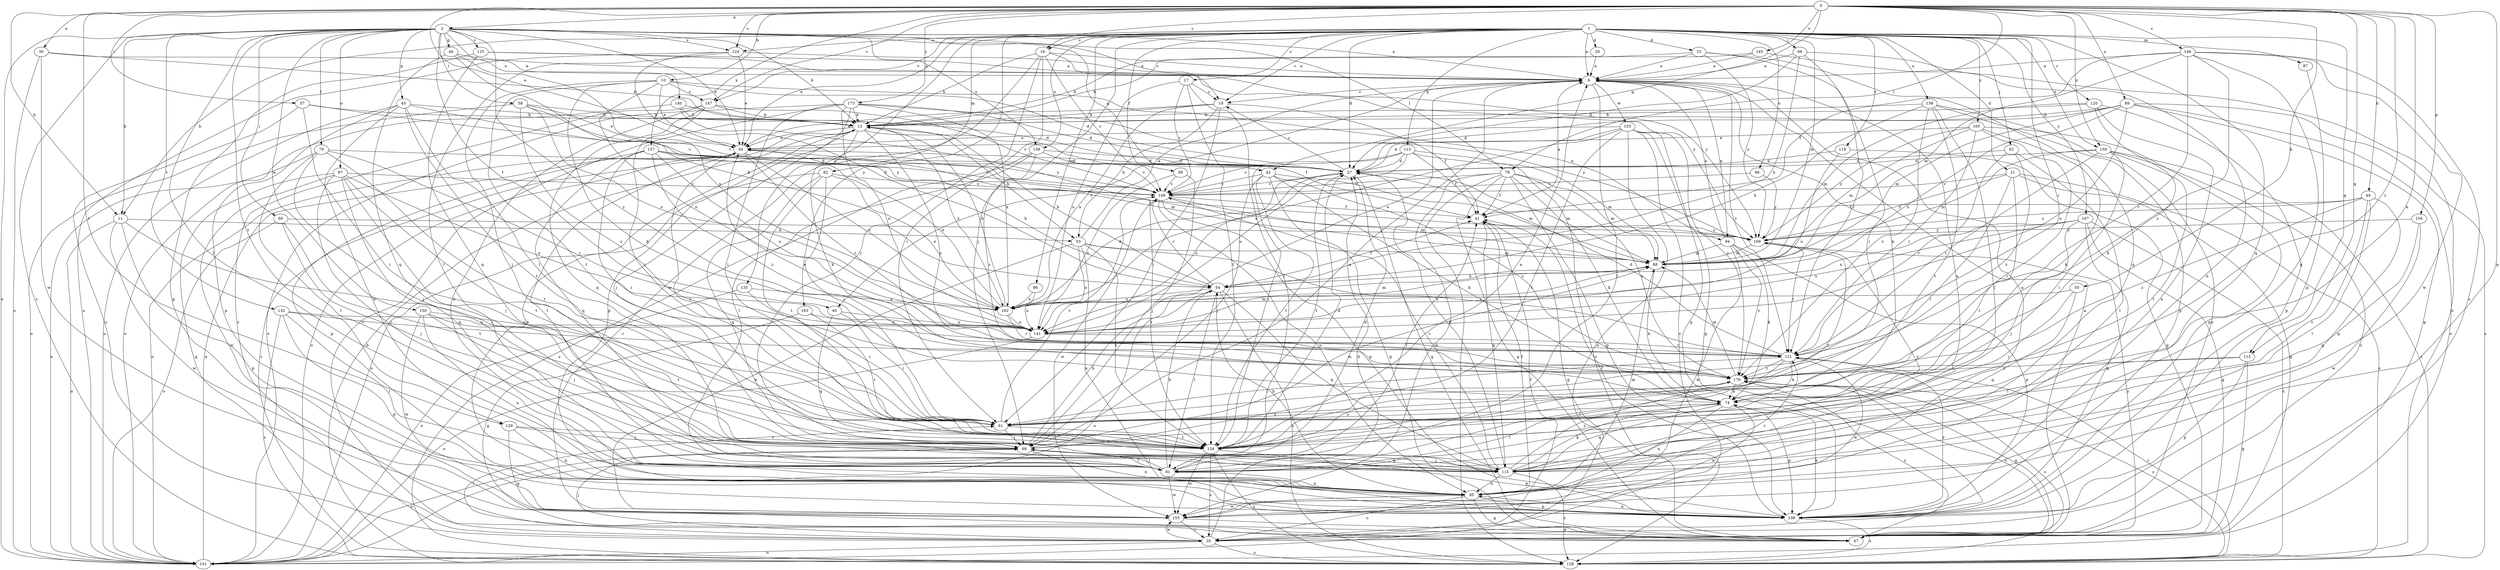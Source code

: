strict digraph  {
0;
1;
2;
6;
10;
11;
13;
16;
17;
19;
20;
21;
23;
26;
27;
30;
34;
38;
40;
41;
42;
45;
46;
47;
49;
50;
53;
54;
57;
58;
60;
61;
62;
66;
68;
74;
78;
79;
81;
82;
86;
87;
88;
89;
94;
95;
96;
97;
101;
104;
108;
112;
113;
115;
118;
120;
121;
124;
125;
128;
129;
132;
134;
135;
138;
139;
140;
141;
145;
146;
147;
148;
150;
153;
155;
157;
159;
162;
163;
165;
167;
169;
173;
176;
0 -> 2  [label=a];
0 -> 10  [label=b];
0 -> 11  [label=b];
0 -> 16  [label=c];
0 -> 30  [label=e];
0 -> 34  [label=e];
0 -> 42  [label=g];
0 -> 49  [label=h];
0 -> 50  [label=h];
0 -> 57  [label=i];
0 -> 74  [label=k];
0 -> 78  [label=l];
0 -> 89  [label=n];
0 -> 104  [label=p];
0 -> 108  [label=p];
0 -> 112  [label=q];
0 -> 124  [label=s];
0 -> 129  [label=t];
0 -> 145  [label=v];
0 -> 146  [label=v];
0 -> 147  [label=v];
0 -> 157  [label=x];
0 -> 159  [label=x];
0 -> 173  [label=z];
0 -> 176  [label=z];
1 -> 6  [label=a];
1 -> 11  [label=b];
1 -> 16  [label=c];
1 -> 17  [label=c];
1 -> 19  [label=c];
1 -> 21  [label=d];
1 -> 23  [label=d];
1 -> 26  [label=d];
1 -> 27  [label=d];
1 -> 34  [label=e];
1 -> 38  [label=f];
1 -> 62  [label=j];
1 -> 66  [label=j];
1 -> 68  [label=j];
1 -> 82  [label=m];
1 -> 86  [label=m];
1 -> 87  [label=m];
1 -> 88  [label=m];
1 -> 96  [label=o];
1 -> 112  [label=q];
1 -> 113  [label=q];
1 -> 115  [label=q];
1 -> 118  [label=r];
1 -> 120  [label=r];
1 -> 121  [label=r];
1 -> 124  [label=s];
1 -> 135  [label=u];
1 -> 138  [label=u];
1 -> 139  [label=u];
1 -> 147  [label=v];
1 -> 159  [label=x];
1 -> 163  [label=y];
1 -> 165  [label=y];
1 -> 167  [label=y];
2 -> 6  [label=a];
2 -> 11  [label=b];
2 -> 13  [label=b];
2 -> 19  [label=c];
2 -> 34  [label=e];
2 -> 40  [label=f];
2 -> 42  [label=g];
2 -> 45  [label=g];
2 -> 46  [label=g];
2 -> 58  [label=i];
2 -> 60  [label=i];
2 -> 78  [label=l];
2 -> 79  [label=l];
2 -> 81  [label=l];
2 -> 97  [label=o];
2 -> 101  [label=o];
2 -> 124  [label=s];
2 -> 125  [label=s];
2 -> 128  [label=s];
2 -> 129  [label=t];
2 -> 132  [label=t];
2 -> 139  [label=u];
2 -> 140  [label=u];
2 -> 150  [label=w];
2 -> 176  [label=z];
6 -> 19  [label=c];
6 -> 40  [label=f];
6 -> 74  [label=k];
6 -> 81  [label=l];
6 -> 94  [label=n];
6 -> 121  [label=r];
6 -> 153  [label=w];
10 -> 27  [label=d];
10 -> 34  [label=e];
10 -> 68  [label=j];
10 -> 74  [label=k];
10 -> 94  [label=n];
10 -> 134  [label=t];
10 -> 141  [label=u];
10 -> 147  [label=v];
11 -> 53  [label=h];
11 -> 61  [label=i];
11 -> 101  [label=o];
11 -> 108  [label=p];
11 -> 155  [label=w];
13 -> 34  [label=e];
13 -> 41  [label=f];
13 -> 53  [label=h];
13 -> 68  [label=j];
13 -> 74  [label=k];
13 -> 101  [label=o];
13 -> 108  [label=p];
13 -> 162  [label=x];
13 -> 176  [label=z];
16 -> 6  [label=a];
16 -> 13  [label=b];
16 -> 61  [label=i];
16 -> 68  [label=j];
16 -> 148  [label=v];
16 -> 155  [label=w];
16 -> 169  [label=y];
17 -> 19  [label=c];
17 -> 81  [label=l];
17 -> 134  [label=t];
17 -> 141  [label=u];
17 -> 148  [label=v];
19 -> 13  [label=b];
19 -> 34  [label=e];
19 -> 41  [label=f];
19 -> 53  [label=h];
19 -> 61  [label=i];
19 -> 162  [label=x];
20 -> 27  [label=d];
20 -> 41  [label=f];
20 -> 61  [label=i];
20 -> 68  [label=j];
20 -> 101  [label=o];
20 -> 128  [label=s];
20 -> 155  [label=w];
20 -> 176  [label=z];
21 -> 47  [label=g];
21 -> 61  [label=i];
21 -> 128  [label=s];
21 -> 134  [label=t];
21 -> 148  [label=v];
21 -> 169  [label=y];
23 -> 6  [label=a];
23 -> 13  [label=b];
23 -> 61  [label=i];
23 -> 115  [label=q];
23 -> 169  [label=y];
26 -> 6  [label=a];
27 -> 19  [label=c];
27 -> 47  [label=g];
27 -> 88  [label=m];
27 -> 134  [label=t];
27 -> 141  [label=u];
27 -> 148  [label=v];
30 -> 6  [label=a];
30 -> 13  [label=b];
30 -> 101  [label=o];
30 -> 155  [label=w];
34 -> 27  [label=d];
34 -> 81  [label=l];
34 -> 88  [label=m];
34 -> 101  [label=o];
34 -> 121  [label=r];
34 -> 128  [label=s];
34 -> 134  [label=t];
34 -> 162  [label=x];
38 -> 68  [label=j];
38 -> 141  [label=u];
38 -> 148  [label=v];
40 -> 61  [label=i];
40 -> 115  [label=q];
40 -> 141  [label=u];
41 -> 6  [label=a];
41 -> 47  [label=g];
41 -> 115  [label=q];
41 -> 169  [label=y];
42 -> 47  [label=g];
42 -> 68  [label=j];
42 -> 74  [label=k];
42 -> 88  [label=m];
42 -> 134  [label=t];
42 -> 148  [label=v];
42 -> 176  [label=z];
45 -> 13  [label=b];
45 -> 61  [label=i];
45 -> 95  [label=n];
45 -> 101  [label=o];
45 -> 108  [label=p];
45 -> 134  [label=t];
45 -> 169  [label=y];
46 -> 6  [label=a];
46 -> 54  [label=h];
46 -> 115  [label=q];
46 -> 162  [label=x];
47 -> 6  [label=a];
47 -> 169  [label=y];
47 -> 176  [label=z];
49 -> 41  [label=f];
49 -> 81  [label=l];
49 -> 115  [label=q];
49 -> 134  [label=t];
49 -> 169  [label=y];
49 -> 176  [label=z];
50 -> 61  [label=i];
50 -> 115  [label=q];
50 -> 162  [label=x];
53 -> 6  [label=a];
53 -> 88  [label=m];
53 -> 95  [label=n];
53 -> 121  [label=r];
53 -> 134  [label=t];
53 -> 141  [label=u];
53 -> 155  [label=w];
54 -> 13  [label=b];
54 -> 41  [label=f];
54 -> 81  [label=l];
54 -> 101  [label=o];
54 -> 115  [label=q];
54 -> 128  [label=s];
54 -> 148  [label=v];
54 -> 162  [label=x];
57 -> 13  [label=b];
57 -> 20  [label=c];
57 -> 61  [label=i];
57 -> 148  [label=v];
58 -> 13  [label=b];
58 -> 34  [label=e];
58 -> 101  [label=o];
58 -> 148  [label=v];
58 -> 162  [label=x];
58 -> 176  [label=z];
60 -> 68  [label=j];
60 -> 101  [label=o];
60 -> 134  [label=t];
60 -> 169  [label=y];
61 -> 68  [label=j];
61 -> 134  [label=t];
61 -> 148  [label=v];
62 -> 27  [label=d];
62 -> 81  [label=l];
62 -> 121  [label=r];
62 -> 176  [label=z];
66 -> 6  [label=a];
66 -> 27  [label=d];
66 -> 54  [label=h];
66 -> 121  [label=r];
66 -> 128  [label=s];
68 -> 6  [label=a];
68 -> 54  [label=h];
68 -> 81  [label=l];
68 -> 88  [label=m];
68 -> 95  [label=n];
68 -> 101  [label=o];
68 -> 115  [label=q];
68 -> 176  [label=z];
74 -> 61  [label=i];
74 -> 81  [label=l];
74 -> 95  [label=n];
74 -> 108  [label=p];
74 -> 115  [label=q];
74 -> 155  [label=w];
78 -> 41  [label=f];
78 -> 47  [label=g];
78 -> 74  [label=k];
78 -> 88  [label=m];
78 -> 108  [label=p];
78 -> 128  [label=s];
78 -> 148  [label=v];
78 -> 155  [label=w];
78 -> 176  [label=z];
79 -> 27  [label=d];
79 -> 68  [label=j];
79 -> 81  [label=l];
79 -> 101  [label=o];
79 -> 121  [label=r];
79 -> 134  [label=t];
81 -> 27  [label=d];
81 -> 41  [label=f];
81 -> 54  [label=h];
81 -> 68  [label=j];
81 -> 95  [label=n];
81 -> 155  [label=w];
82 -> 61  [label=i];
82 -> 101  [label=o];
82 -> 115  [label=q];
82 -> 134  [label=t];
82 -> 148  [label=v];
82 -> 162  [label=x];
86 -> 141  [label=u];
86 -> 162  [label=x];
87 -> 108  [label=p];
88 -> 54  [label=h];
88 -> 74  [label=k];
89 -> 13  [label=b];
89 -> 27  [label=d];
89 -> 47  [label=g];
89 -> 88  [label=m];
89 -> 101  [label=o];
89 -> 128  [label=s];
89 -> 141  [label=u];
89 -> 162  [label=x];
94 -> 6  [label=a];
94 -> 74  [label=k];
94 -> 88  [label=m];
94 -> 108  [label=p];
94 -> 155  [label=w];
94 -> 176  [label=z];
95 -> 6  [label=a];
95 -> 20  [label=c];
95 -> 41  [label=f];
95 -> 47  [label=g];
95 -> 54  [label=h];
95 -> 88  [label=m];
95 -> 108  [label=p];
95 -> 121  [label=r];
95 -> 155  [label=w];
96 -> 148  [label=v];
96 -> 169  [label=y];
97 -> 47  [label=g];
97 -> 68  [label=j];
97 -> 81  [label=l];
97 -> 115  [label=q];
97 -> 134  [label=t];
97 -> 141  [label=u];
97 -> 148  [label=v];
97 -> 155  [label=w];
101 -> 34  [label=e];
104 -> 115  [label=q];
104 -> 155  [label=w];
104 -> 169  [label=y];
108 -> 41  [label=f];
108 -> 74  [label=k];
108 -> 95  [label=n];
108 -> 121  [label=r];
108 -> 128  [label=s];
112 -> 47  [label=g];
112 -> 61  [label=i];
112 -> 108  [label=p];
112 -> 176  [label=z];
113 -> 27  [label=d];
113 -> 41  [label=f];
113 -> 88  [label=m];
113 -> 128  [label=s];
113 -> 134  [label=t];
113 -> 141  [label=u];
113 -> 148  [label=v];
115 -> 6  [label=a];
115 -> 27  [label=d];
115 -> 68  [label=j];
115 -> 74  [label=k];
115 -> 95  [label=n];
115 -> 128  [label=s];
115 -> 148  [label=v];
115 -> 169  [label=y];
115 -> 176  [label=z];
118 -> 27  [label=d];
118 -> 47  [label=g];
118 -> 141  [label=u];
120 -> 13  [label=b];
120 -> 74  [label=k];
120 -> 88  [label=m];
120 -> 95  [label=n];
120 -> 108  [label=p];
121 -> 27  [label=d];
121 -> 61  [label=i];
121 -> 74  [label=k];
121 -> 81  [label=l];
121 -> 155  [label=w];
121 -> 176  [label=z];
124 -> 6  [label=a];
124 -> 34  [label=e];
124 -> 54  [label=h];
124 -> 81  [label=l];
124 -> 101  [label=o];
125 -> 6  [label=a];
125 -> 47  [label=g];
125 -> 115  [label=q];
125 -> 169  [label=y];
128 -> 13  [label=b];
128 -> 121  [label=r];
128 -> 176  [label=z];
129 -> 47  [label=g];
129 -> 68  [label=j];
129 -> 95  [label=n];
129 -> 134  [label=t];
132 -> 81  [label=l];
132 -> 108  [label=p];
132 -> 121  [label=r];
132 -> 128  [label=s];
132 -> 141  [label=u];
134 -> 6  [label=a];
134 -> 20  [label=c];
134 -> 27  [label=d];
134 -> 108  [label=p];
134 -> 128  [label=s];
134 -> 155  [label=w];
134 -> 176  [label=z];
135 -> 61  [label=i];
135 -> 101  [label=o];
135 -> 162  [label=x];
138 -> 13  [label=b];
138 -> 20  [label=c];
138 -> 54  [label=h];
138 -> 81  [label=l];
138 -> 108  [label=p];
138 -> 134  [label=t];
138 -> 176  [label=z];
139 -> 27  [label=d];
139 -> 81  [label=l];
139 -> 128  [label=s];
139 -> 148  [label=v];
139 -> 176  [label=z];
140 -> 13  [label=b];
140 -> 27  [label=d];
140 -> 101  [label=o];
140 -> 169  [label=y];
141 -> 6  [label=a];
141 -> 88  [label=m];
141 -> 101  [label=o];
141 -> 121  [label=r];
145 -> 6  [label=a];
145 -> 13  [label=b];
145 -> 95  [label=n];
146 -> 6  [label=a];
146 -> 20  [label=c];
146 -> 41  [label=f];
146 -> 88  [label=m];
146 -> 115  [label=q];
146 -> 121  [label=r];
146 -> 155  [label=w];
146 -> 176  [label=z];
147 -> 13  [label=b];
147 -> 20  [label=c];
147 -> 61  [label=i];
147 -> 95  [label=n];
147 -> 115  [label=q];
147 -> 148  [label=v];
148 -> 41  [label=f];
148 -> 88  [label=m];
148 -> 95  [label=n];
148 -> 108  [label=p];
148 -> 134  [label=t];
148 -> 155  [label=w];
150 -> 68  [label=j];
150 -> 95  [label=n];
150 -> 134  [label=t];
150 -> 141  [label=u];
150 -> 155  [label=w];
153 -> 20  [label=c];
153 -> 27  [label=d];
153 -> 34  [label=e];
153 -> 47  [label=g];
153 -> 101  [label=o];
153 -> 108  [label=p];
153 -> 134  [label=t];
153 -> 162  [label=x];
153 -> 176  [label=z];
155 -> 20  [label=c];
155 -> 47  [label=g];
157 -> 27  [label=d];
157 -> 54  [label=h];
157 -> 61  [label=i];
157 -> 108  [label=p];
157 -> 115  [label=q];
157 -> 141  [label=u];
157 -> 148  [label=v];
157 -> 176  [label=z];
159 -> 20  [label=c];
159 -> 27  [label=d];
159 -> 61  [label=i];
159 -> 88  [label=m];
159 -> 121  [label=r];
159 -> 128  [label=s];
159 -> 134  [label=t];
162 -> 13  [label=b];
162 -> 27  [label=d];
162 -> 34  [label=e];
162 -> 88  [label=m];
162 -> 121  [label=r];
162 -> 141  [label=u];
163 -> 47  [label=g];
163 -> 134  [label=t];
163 -> 141  [label=u];
165 -> 34  [label=e];
165 -> 61  [label=i];
165 -> 74  [label=k];
165 -> 88  [label=m];
165 -> 108  [label=p];
165 -> 121  [label=r];
165 -> 169  [label=y];
167 -> 47  [label=g];
167 -> 68  [label=j];
167 -> 108  [label=p];
167 -> 128  [label=s];
167 -> 141  [label=u];
167 -> 162  [label=x];
167 -> 169  [label=y];
169 -> 88  [label=m];
169 -> 121  [label=r];
169 -> 134  [label=t];
173 -> 13  [label=b];
173 -> 20  [label=c];
173 -> 27  [label=d];
173 -> 61  [label=i];
173 -> 101  [label=o];
173 -> 108  [label=p];
173 -> 141  [label=u];
173 -> 162  [label=x];
173 -> 169  [label=y];
176 -> 34  [label=e];
176 -> 47  [label=g];
176 -> 74  [label=k];
176 -> 88  [label=m];
176 -> 128  [label=s];
}
